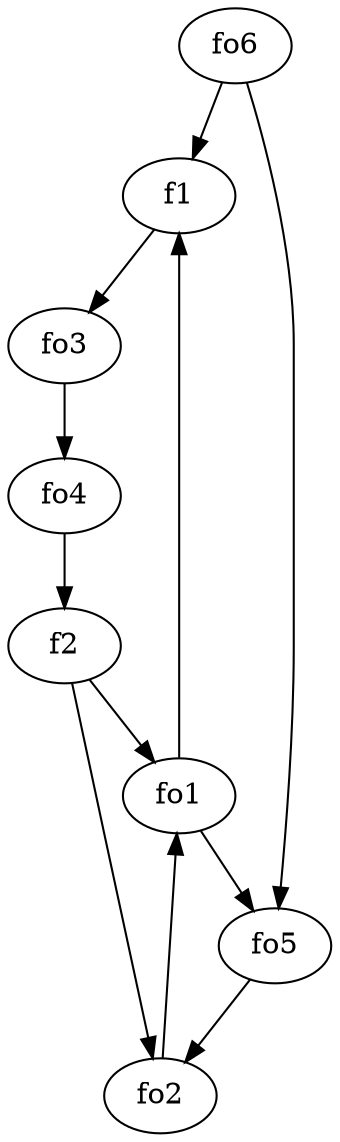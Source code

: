 strict digraph  {
f1;
f2;
fo1;
fo2;
fo3;
fo4;
fo5;
fo6;
f1 -> fo3  [weight=2];
f2 -> fo2  [weight=2];
f2 -> fo1  [weight=2];
fo1 -> fo5  [weight=2];
fo1 -> f1  [weight=2];
fo2 -> fo1  [weight=2];
fo3 -> fo4  [weight=2];
fo4 -> f2  [weight=2];
fo5 -> fo2  [weight=2];
fo6 -> fo5  [weight=2];
fo6 -> f1  [weight=2];
}
